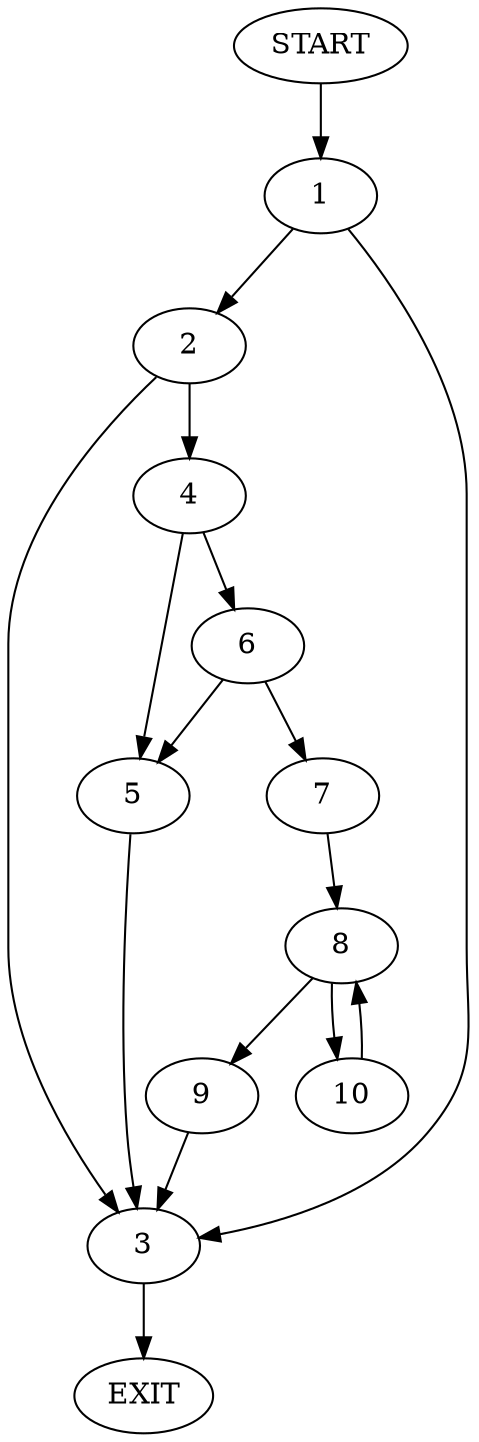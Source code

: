 digraph {
0 [label="START"]
11 [label="EXIT"]
0 -> 1
1 -> 2
1 -> 3
3 -> 11
2 -> 4
2 -> 3
4 -> 5
4 -> 6
5 -> 3
6 -> 5
6 -> 7
7 -> 8
8 -> 9
8 -> 10
9 -> 3
10 -> 8
}
